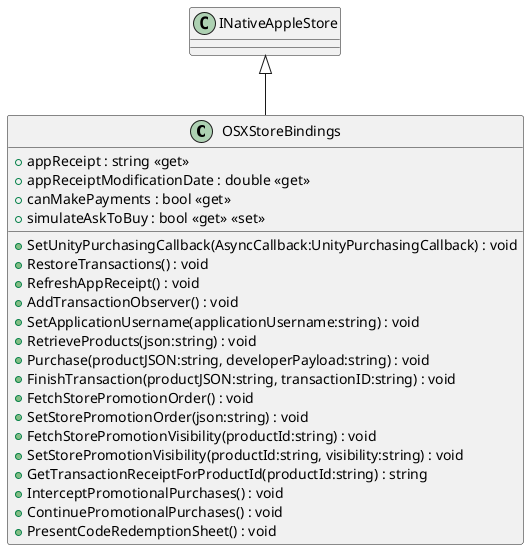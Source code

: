 @startuml
class OSXStoreBindings {
    + SetUnityPurchasingCallback(AsyncCallback:UnityPurchasingCallback) : void
    + RestoreTransactions() : void
    + RefreshAppReceipt() : void
    + AddTransactionObserver() : void
    + SetApplicationUsername(applicationUsername:string) : void
    + RetrieveProducts(json:string) : void
    + Purchase(productJSON:string, developerPayload:string) : void
    + FinishTransaction(productJSON:string, transactionID:string) : void
    + appReceipt : string <<get>>
    + appReceiptModificationDate : double <<get>>
    + canMakePayments : bool <<get>>
    + simulateAskToBuy : bool <<get>> <<set>>
    + FetchStorePromotionOrder() : void
    + SetStorePromotionOrder(json:string) : void
    + FetchStorePromotionVisibility(productId:string) : void
    + SetStorePromotionVisibility(productId:string, visibility:string) : void
    + GetTransactionReceiptForProductId(productId:string) : string
    + InterceptPromotionalPurchases() : void
    + ContinuePromotionalPurchases() : void
    + PresentCodeRedemptionSheet() : void
}
INativeAppleStore <|-- OSXStoreBindings
@enduml
